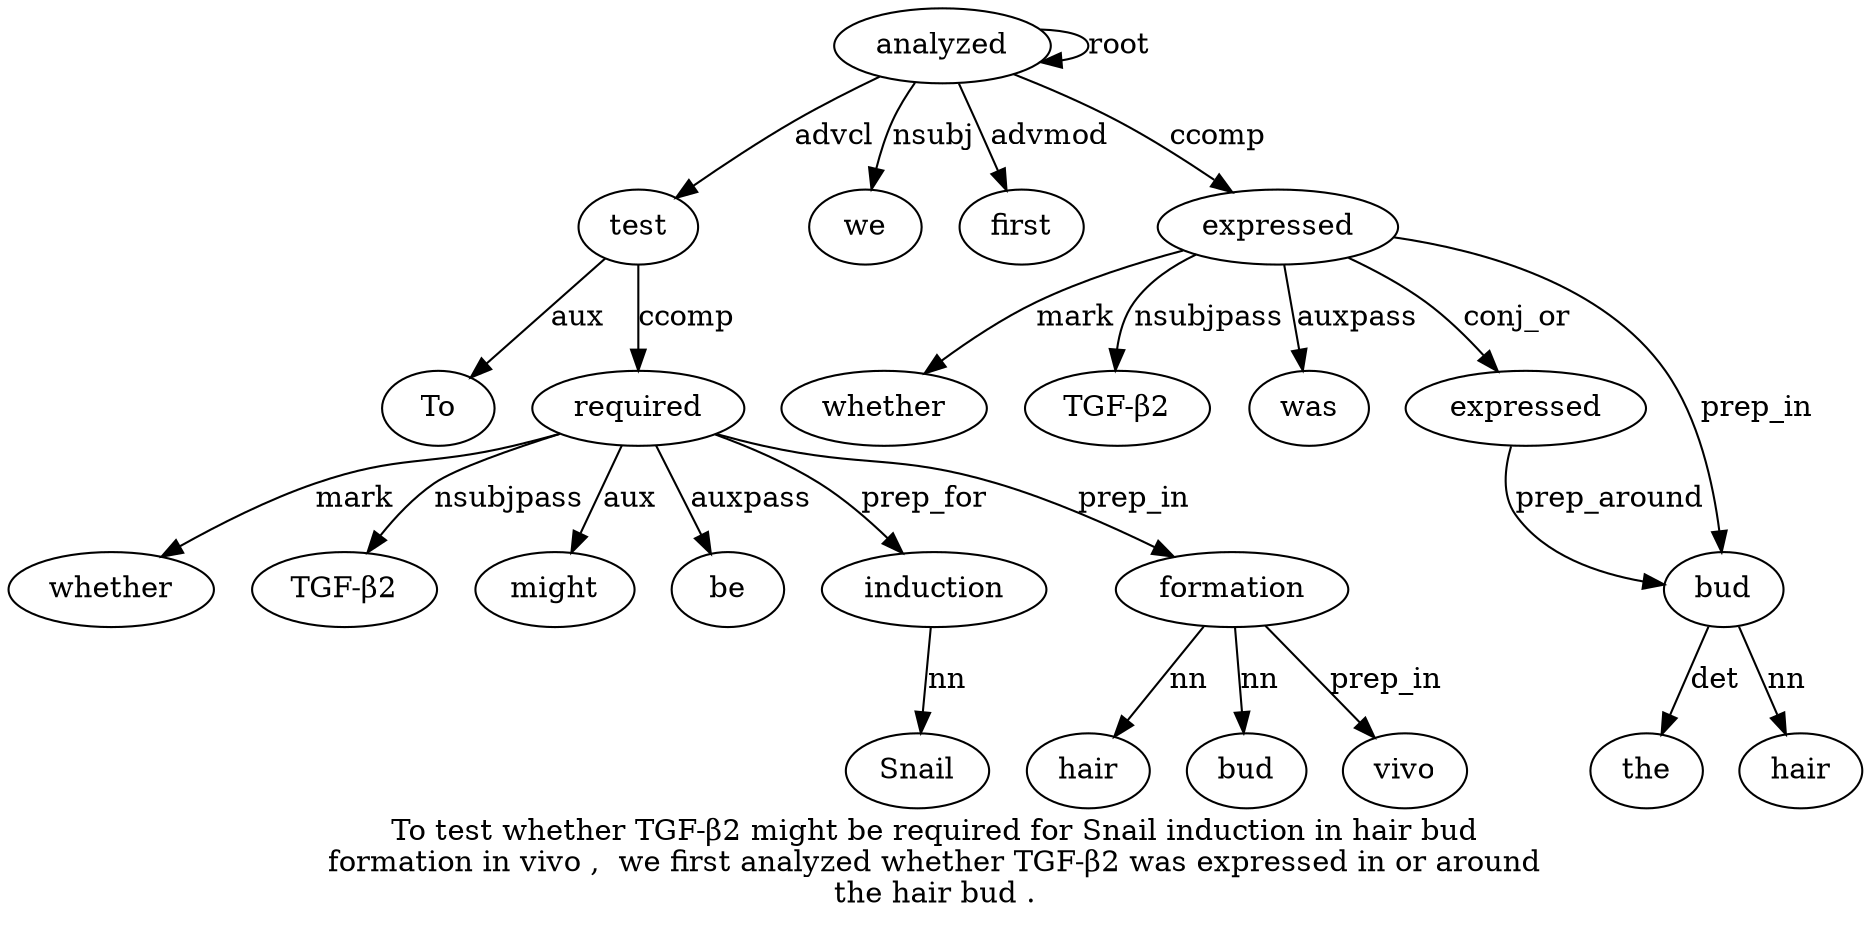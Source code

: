 digraph "To test whether TGF-β2 might be required for Snail induction in hair bud formation in vivo ,  we first analyzed whether TGF-β2 was expressed in or around the hair bud ." {
label="To test whether TGF-β2 might be required for Snail induction in hair bud
formation in vivo ,  we first analyzed whether TGF-β2 was expressed in or around
the hair bud .";
test2 [style=filled, fillcolor=white, label=test];
To1 [style=filled, fillcolor=white, label=To];
test2 -> To1  [label=aux];
analyzed20 [style=filled, fillcolor=white, label=analyzed];
analyzed20 -> test2  [label=advcl];
required7 [style=filled, fillcolor=white, label=required];
whether3 [style=filled, fillcolor=white, label=whether];
required7 -> whether3  [label=mark];
"TGF-β24" [style=filled, fillcolor=white, label="TGF-β2"];
required7 -> "TGF-β24"  [label=nsubjpass];
might5 [style=filled, fillcolor=white, label=might];
required7 -> might5  [label=aux];
be6 [style=filled, fillcolor=white, label=be];
required7 -> be6  [label=auxpass];
test2 -> required7  [label=ccomp];
induction10 [style=filled, fillcolor=white, label=induction];
Snail9 [style=filled, fillcolor=white, label=Snail];
induction10 -> Snail9  [label=nn];
required7 -> induction10  [label=prep_for];
formation14 [style=filled, fillcolor=white, label=formation];
hair12 [style=filled, fillcolor=white, label=hair];
formation14 -> hair12  [label=nn];
bud13 [style=filled, fillcolor=white, label=bud];
formation14 -> bud13  [label=nn];
required7 -> formation14  [label=prep_in];
vivo16 [style=filled, fillcolor=white, label=vivo];
formation14 -> vivo16  [label=prep_in];
we18 [style=filled, fillcolor=white, label=we];
analyzed20 -> we18  [label=nsubj];
first19 [style=filled, fillcolor=white, label=first];
analyzed20 -> first19  [label=advmod];
analyzed20 -> analyzed20  [label=root];
expressed24 [style=filled, fillcolor=white, label=expressed];
whether21 [style=filled, fillcolor=white, label=whether];
expressed24 -> whether21  [label=mark];
"TGF-β2" [style=filled, fillcolor=white, label="TGF-β2"];
expressed24 -> "TGF-β2"  [label=nsubjpass];
was23 [style=filled, fillcolor=white, label=was];
expressed24 -> was23  [label=auxpass];
analyzed20 -> expressed24  [label=ccomp];
"expressed24'" [style=filled, fillcolor=white, label=expressed];
expressed24 -> "expressed24'"  [label=conj_or];
bud30 [style=filled, fillcolor=white, label=bud];
the28 [style=filled, fillcolor=white, label=the];
bud30 -> the28  [label=det];
hair29 [style=filled, fillcolor=white, label=hair];
bud30 -> hair29  [label=nn];
"expressed24'" -> bud30  [label=prep_around];
expressed24 -> bud30  [label=prep_in];
}

